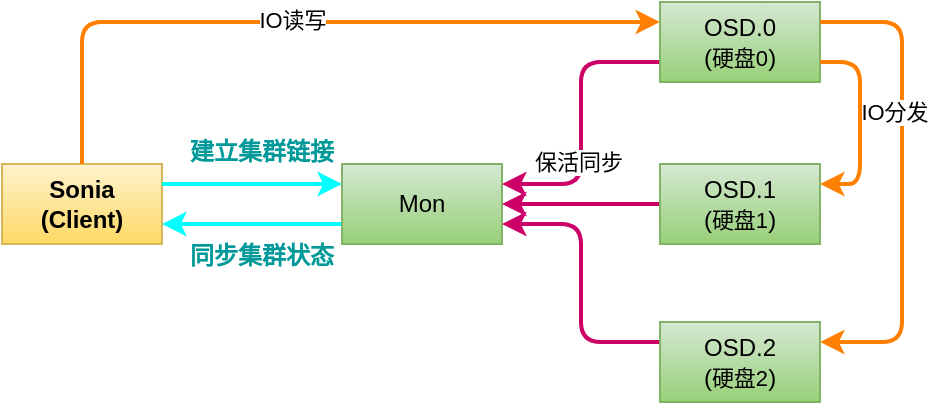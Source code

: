 <mxfile version="17.2.4" type="github">
  <diagram name="Page-1" id="c7558073-3199-34d8-9f00-42111426c3f3">
    <mxGraphModel dx="1099" dy="619" grid="1" gridSize="10" guides="1" tooltips="1" connect="1" arrows="1" fold="1" page="1" pageScale="1" pageWidth="826" pageHeight="1169" background="none" math="0" shadow="0">
      <root>
        <mxCell id="0" />
        <mxCell id="1" parent="0" />
        <mxCell id="_NhsMUah_G-XtV21Ln71-99" value="&lt;b&gt;Sonia&lt;br&gt;(Client)&lt;/b&gt;" style="text;html=1;strokeColor=#d6b656;fillColor=#fff2cc;align=center;verticalAlign=middle;whiteSpace=wrap;overflow=hidden;gradientColor=#ffd966;" parent="1" vertex="1">
          <mxGeometry x="160" y="111" width="80" height="40" as="geometry" />
        </mxCell>
        <mxCell id="_NhsMUah_G-XtV21Ln71-106" style="edgeStyle=orthogonalEdgeStyle;rounded=1;orthogonalLoop=1;jettySize=auto;html=1;exitX=0;exitY=0.75;exitDx=0;exitDy=0;entryX=1;entryY=0.75;entryDx=0;entryDy=0;strokeColor=#00FFFF;strokeWidth=2;" parent="1" source="_NhsMUah_G-XtV21Ln71-100" target="_NhsMUah_G-XtV21Ln71-99" edge="1">
          <mxGeometry relative="1" as="geometry" />
        </mxCell>
        <mxCell id="_NhsMUah_G-XtV21Ln71-100" value="Mon" style="text;html=1;strokeColor=#82b366;fillColor=#d5e8d4;align=center;verticalAlign=middle;whiteSpace=wrap;overflow=hidden;gradientColor=#97d077;" parent="1" vertex="1">
          <mxGeometry x="330" y="111" width="80" height="40" as="geometry" />
        </mxCell>
        <mxCell id="_NhsMUah_G-XtV21Ln71-105" style="edgeStyle=orthogonalEdgeStyle;rounded=1;orthogonalLoop=1;jettySize=auto;html=1;exitX=1;exitY=0.25;exitDx=0;exitDy=0;entryX=0;entryY=0.25;entryDx=0;entryDy=0;strokeColor=#00FFFF;strokeWidth=2;" parent="1" source="_NhsMUah_G-XtV21Ln71-99" target="_NhsMUah_G-XtV21Ln71-100" edge="1">
          <mxGeometry relative="1" as="geometry" />
        </mxCell>
        <mxCell id="_NhsMUah_G-XtV21Ln71-121" style="edgeStyle=orthogonalEdgeStyle;rounded=1;sketch=0;jumpStyle=none;orthogonalLoop=1;jettySize=auto;html=1;exitX=0;exitY=0.75;exitDx=0;exitDy=0;entryX=1;entryY=0.25;entryDx=0;entryDy=0;fontSize=11;strokeColor=#CC0066;strokeWidth=2;" parent="1" source="_NhsMUah_G-XtV21Ln71-103" target="_NhsMUah_G-XtV21Ln71-100" edge="1">
          <mxGeometry relative="1" as="geometry" />
        </mxCell>
        <mxCell id="7Am8nNJaut23_0WVht7x-96" value="保活同步" style="edgeLabel;html=1;align=center;verticalAlign=middle;resizable=0;points=[];" parent="_NhsMUah_G-XtV21Ln71-121" vertex="1" connectable="0">
          <mxGeometry x="0.279" y="-2" relative="1" as="geometry">
            <mxPoint as="offset" />
          </mxGeometry>
        </mxCell>
        <mxCell id="_NhsMUah_G-XtV21Ln71-103" value="OSD.0&lt;br&gt;(&lt;font style=&quot;font-size: 11px&quot;&gt;硬盘0&lt;/font&gt;)" style="text;html=1;strokeColor=#82b366;fillColor=#d5e8d4;align=center;verticalAlign=middle;whiteSpace=wrap;overflow=hidden;gradientColor=#97d077;" parent="1" vertex="1">
          <mxGeometry x="489" y="30" width="80" height="40" as="geometry" />
        </mxCell>
        <mxCell id="_NhsMUah_G-XtV21Ln71-112" style="edgeStyle=orthogonalEdgeStyle;rounded=1;orthogonalLoop=1;jettySize=auto;html=1;exitX=0.5;exitY=0;exitDx=0;exitDy=0;entryX=0;entryY=0.25;entryDx=0;entryDy=0;strokeColor=#FF8000;sketch=0;strokeWidth=2;" parent="1" source="_NhsMUah_G-XtV21Ln71-99" target="_NhsMUah_G-XtV21Ln71-103" edge="1">
          <mxGeometry relative="1" as="geometry" />
        </mxCell>
        <mxCell id="_NhsMUah_G-XtV21Ln71-120" value="IO读写" style="edgeLabel;html=1;align=center;verticalAlign=middle;resizable=0;points=[];fontSize=11;" parent="_NhsMUah_G-XtV21Ln71-112" vertex="1" connectable="0">
          <mxGeometry x="-0.021" y="1" relative="1" as="geometry">
            <mxPoint as="offset" />
          </mxGeometry>
        </mxCell>
        <mxCell id="_NhsMUah_G-XtV21Ln71-123" style="edgeStyle=orthogonalEdgeStyle;rounded=1;sketch=0;jumpStyle=none;orthogonalLoop=1;jettySize=auto;html=1;exitX=0;exitY=0.25;exitDx=0;exitDy=0;entryX=1;entryY=0.75;entryDx=0;entryDy=0;fontSize=11;strokeColor=#CC0066;strokeWidth=2;" parent="1" source="_NhsMUah_G-XtV21Ln71-104" target="_NhsMUah_G-XtV21Ln71-100" edge="1">
          <mxGeometry relative="1" as="geometry" />
        </mxCell>
        <mxCell id="_NhsMUah_G-XtV21Ln71-104" value="OSD.2&lt;br&gt;(&lt;font style=&quot;font-size: 11px&quot;&gt;硬盘2&lt;/font&gt;)" style="text;html=1;strokeColor=#82b366;fillColor=#d5e8d4;align=center;verticalAlign=middle;whiteSpace=wrap;overflow=hidden;gradientColor=#97d077;" parent="1" vertex="1">
          <mxGeometry x="489" y="190" width="80" height="40" as="geometry" />
        </mxCell>
        <mxCell id="_NhsMUah_G-XtV21Ln71-118" style="edgeStyle=orthogonalEdgeStyle;rounded=1;sketch=0;orthogonalLoop=1;jettySize=auto;html=1;exitX=1;exitY=0.25;exitDx=0;exitDy=0;entryX=1;entryY=0.25;entryDx=0;entryDy=0;fontSize=11;strokeColor=#FF8000;strokeWidth=2;" parent="1" source="_NhsMUah_G-XtV21Ln71-103" target="_NhsMUah_G-XtV21Ln71-104" edge="1">
          <mxGeometry relative="1" as="geometry">
            <Array as="points">
              <mxPoint x="610" y="40" />
              <mxPoint x="610" y="200" />
            </Array>
          </mxGeometry>
        </mxCell>
        <mxCell id="_NhsMUah_G-XtV21Ln71-124" value="IO分发" style="edgeLabel;html=1;align=center;verticalAlign=middle;resizable=0;points=[];fontSize=11;" parent="_NhsMUah_G-XtV21Ln71-118" vertex="1" connectable="0">
          <mxGeometry x="-0.29" y="-4" relative="1" as="geometry">
            <mxPoint as="offset" />
          </mxGeometry>
        </mxCell>
        <mxCell id="_NhsMUah_G-XtV21Ln71-122" style="edgeStyle=orthogonalEdgeStyle;rounded=1;sketch=0;jumpStyle=none;orthogonalLoop=1;jettySize=auto;html=1;exitX=0;exitY=0.5;exitDx=0;exitDy=0;entryX=1;entryY=0.5;entryDx=0;entryDy=0;fontSize=11;strokeColor=#CC0066;strokeWidth=2;" parent="1" source="_NhsMUah_G-XtV21Ln71-109" target="_NhsMUah_G-XtV21Ln71-100" edge="1">
          <mxGeometry relative="1" as="geometry" />
        </mxCell>
        <mxCell id="_NhsMUah_G-XtV21Ln71-109" value="OSD.1&lt;br&gt;(&lt;font style=&quot;font-size: 11px&quot;&gt;硬盘1&lt;/font&gt;)" style="text;html=1;strokeColor=#82b366;fillColor=#d5e8d4;align=center;verticalAlign=middle;whiteSpace=wrap;overflow=hidden;gradientColor=#97d077;" parent="1" vertex="1">
          <mxGeometry x="489" y="111" width="80" height="40" as="geometry" />
        </mxCell>
        <mxCell id="_NhsMUah_G-XtV21Ln71-117" style="edgeStyle=orthogonalEdgeStyle;rounded=1;sketch=0;orthogonalLoop=1;jettySize=auto;html=1;exitX=1;exitY=0.75;exitDx=0;exitDy=0;entryX=1;entryY=0.25;entryDx=0;entryDy=0;fontSize=11;strokeColor=#FF8000;strokeWidth=2;" parent="1" source="_NhsMUah_G-XtV21Ln71-103" target="_NhsMUah_G-XtV21Ln71-109" edge="1">
          <mxGeometry relative="1" as="geometry" />
        </mxCell>
        <mxCell id="_NhsMUah_G-XtV21Ln71-110" value="&lt;b&gt;&lt;font color=&quot;#009999&quot;&gt;建立集群链接&lt;/font&gt;&lt;/b&gt;" style="text;html=1;strokeColor=none;fillColor=none;align=center;verticalAlign=middle;whiteSpace=wrap;rounded=0;" parent="1" vertex="1">
          <mxGeometry x="250" y="90" width="80" height="30" as="geometry" />
        </mxCell>
        <mxCell id="_NhsMUah_G-XtV21Ln71-111" value="&lt;font color=&quot;#009999&quot;&gt;&lt;b&gt;同步集群状态&lt;/b&gt;&lt;/font&gt;" style="text;html=1;strokeColor=none;fillColor=none;align=center;verticalAlign=middle;whiteSpace=wrap;rounded=0;" parent="1" vertex="1">
          <mxGeometry x="250" y="142" width="80" height="30" as="geometry" />
        </mxCell>
      </root>
    </mxGraphModel>
  </diagram>
</mxfile>
